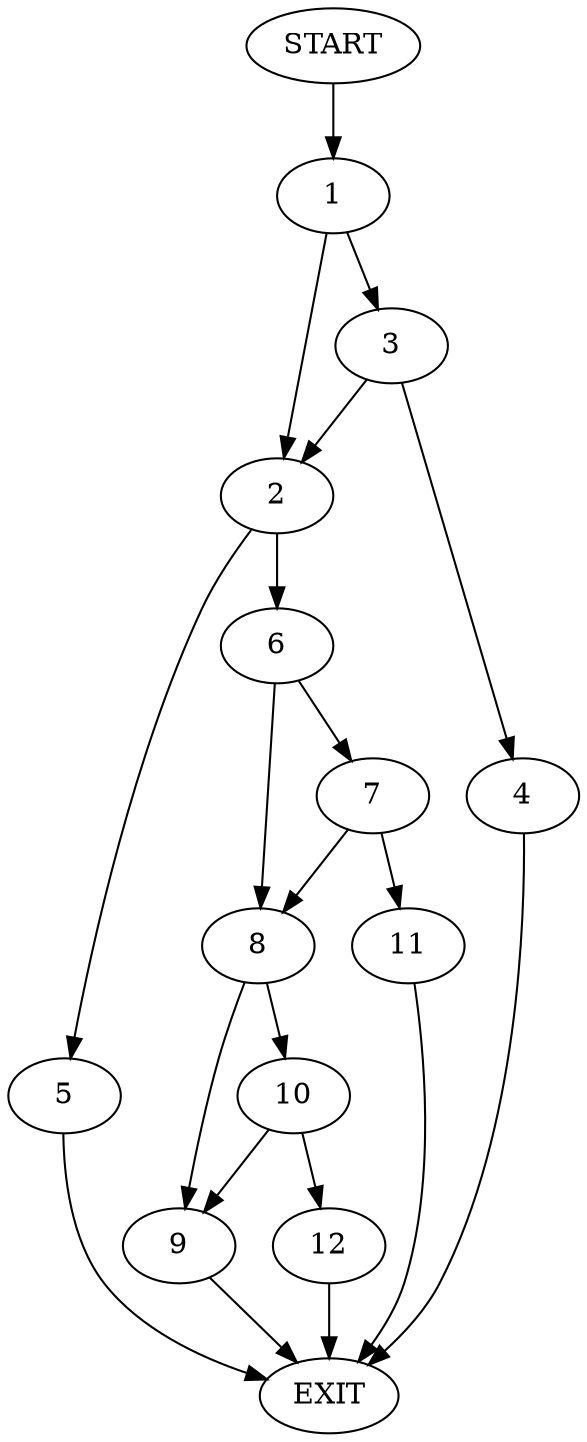 digraph {
0 [label="START"]
13 [label="EXIT"]
0 -> 1
1 -> 2
1 -> 3
3 -> 2
3 -> 4
2 -> 5
2 -> 6
4 -> 13
6 -> 7
6 -> 8
5 -> 13
8 -> 9
8 -> 10
7 -> 11
7 -> 8
11 -> 13
10 -> 9
10 -> 12
9 -> 13
12 -> 13
}

